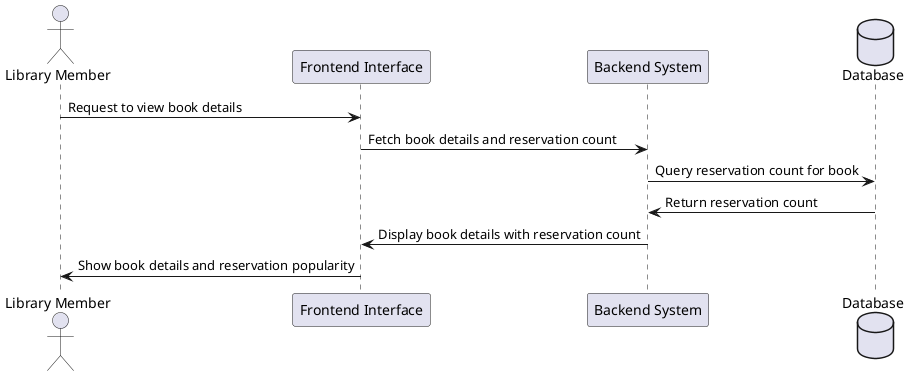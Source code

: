 @startuml
actor User as "Library Member"
participant "Frontend Interface" as Frontend
participant "Backend System" as Backend
database "Database" as DB

User -> Frontend : Request to view book details
Frontend -> Backend : Fetch book details and reservation count
Backend -> DB : Query reservation count for book
DB -> Backend : Return reservation count
Backend -> Frontend : Display book details with reservation count
Frontend -> User : Show book details and reservation popularity

@enduml
